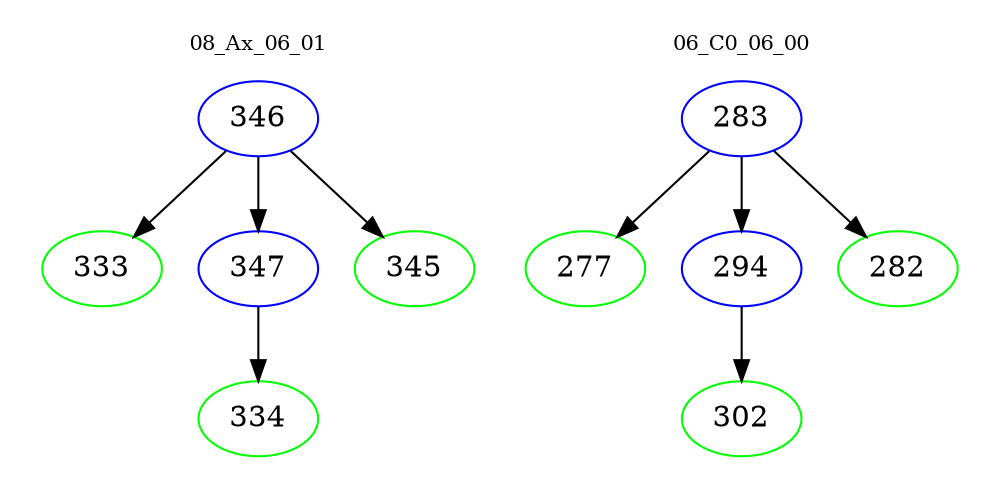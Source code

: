 digraph{
subgraph cluster_0 {
color = white
label = "08_Ax_06_01";
fontsize=10;
T0_346 [label="346", color="blue"]
T0_346 -> T0_333 [color="black"]
T0_333 [label="333", color="green"]
T0_346 -> T0_347 [color="black"]
T0_347 [label="347", color="blue"]
T0_347 -> T0_334 [color="black"]
T0_334 [label="334", color="green"]
T0_346 -> T0_345 [color="black"]
T0_345 [label="345", color="green"]
}
subgraph cluster_1 {
color = white
label = "06_C0_06_00";
fontsize=10;
T1_283 [label="283", color="blue"]
T1_283 -> T1_277 [color="black"]
T1_277 [label="277", color="green"]
T1_283 -> T1_294 [color="black"]
T1_294 [label="294", color="blue"]
T1_294 -> T1_302 [color="black"]
T1_302 [label="302", color="green"]
T1_283 -> T1_282 [color="black"]
T1_282 [label="282", color="green"]
}
}
